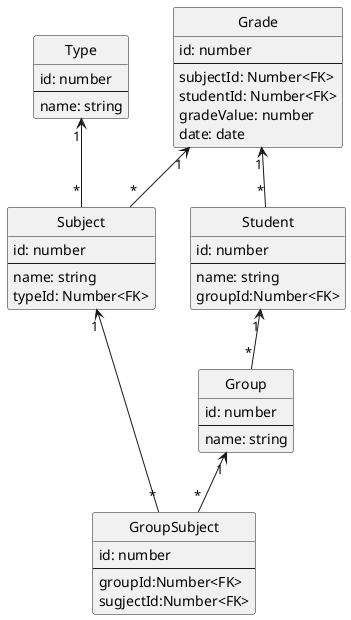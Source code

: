 @startuml GradesClass
hide circle

entity Group{
    id: number
    --
    name: string
}
entity GroupSubject{
    id: number
    --
    groupId:Number<FK>
    sugjectId:Number<FK>
}
entity Subject{
    id: number
    --
    name: string
    typeId: Number<FK>
}
entity Type{
    id: number
    --
    name: string
}

entity Student{
    id: number
    --
    name: string
    groupId:Number<FK>
}
entity Grade{
    id: number
    --
    subjectId: Number<FK>
    studentId: Number<FK>
    gradeValue: number
    date: date
}

Group "1" <-- "*" GroupSubject
Subject "1" <-- "*" GroupSubject

Type "1" <-- "*" Subject
Grade "1" <-- "*" Subject
Grade "1" <-- "*" Student
Student "1" <-- "*" Group
@enduml

